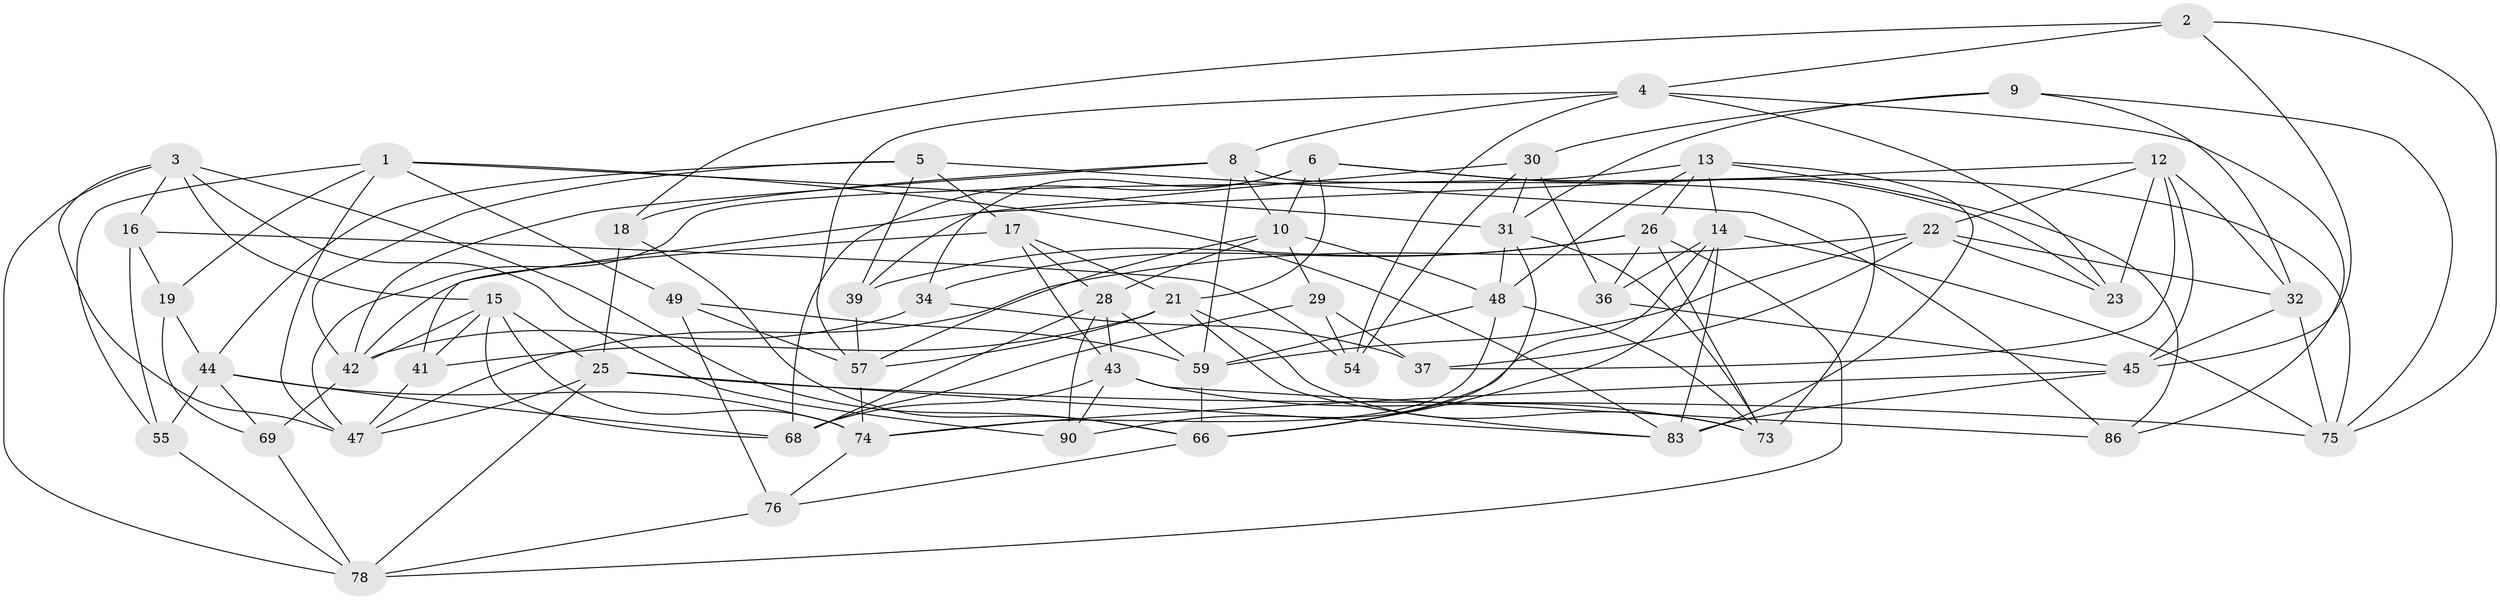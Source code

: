 // original degree distribution, {4: 1.0}
// Generated by graph-tools (version 1.1) at 2025/11/02/27/25 16:11:45]
// undirected, 54 vertices, 141 edges
graph export_dot {
graph [start="1"]
  node [color=gray90,style=filled];
  1 [super="+72"];
  2;
  3 [super="+7"];
  4 [super="+85"];
  5 [super="+46"];
  6 [super="+33"];
  8 [super="+11"];
  9 [super="+63"];
  10 [super="+20"];
  12 [super="+38"];
  13 [super="+40"];
  14 [super="+24"];
  15 [super="+67"];
  16;
  17 [super="+62"];
  18;
  19;
  21 [super="+50"];
  22 [super="+51"];
  23;
  25 [super="+35"];
  26 [super="+27"];
  28 [super="+79"];
  29;
  30 [super="+70"];
  31 [super="+53"];
  32 [super="+60"];
  34;
  36;
  37;
  39;
  41;
  42 [super="+71"];
  43 [super="+64"];
  44 [super="+58"];
  45 [super="+52"];
  47 [super="+77"];
  48 [super="+56"];
  49;
  54;
  55;
  57 [super="+65"];
  59 [super="+61"];
  66 [super="+80"];
  68 [super="+89"];
  69;
  73 [super="+82"];
  74 [super="+88"];
  75 [super="+81"];
  76;
  78 [super="+84"];
  83 [super="+87"];
  86;
  90;
  1 -- 31;
  1 -- 19;
  1 -- 83;
  1 -- 49;
  1 -- 55;
  1 -- 47;
  2 -- 45;
  2 -- 18;
  2 -- 75;
  2 -- 4;
  3 -- 90;
  3 -- 78;
  3 -- 47;
  3 -- 16;
  3 -- 66;
  3 -- 15;
  4 -- 23;
  4 -- 8;
  4 -- 86;
  4 -- 57;
  4 -- 54;
  5 -- 44;
  5 -- 86;
  5 -- 42;
  5 -- 17 [weight=2];
  5 -- 39;
  6 -- 23;
  6 -- 34;
  6 -- 10;
  6 -- 21;
  6 -- 75;
  6 -- 68;
  8 -- 10;
  8 -- 73;
  8 -- 18;
  8 -- 59;
  8 -- 42;
  9 -- 32 [weight=2];
  9 -- 30 [weight=2];
  9 -- 75;
  9 -- 31;
  10 -- 57;
  10 -- 48;
  10 -- 28;
  10 -- 29;
  12 -- 45;
  12 -- 22;
  12 -- 32;
  12 -- 41;
  12 -- 37;
  12 -- 23;
  13 -- 26;
  13 -- 14;
  13 -- 86;
  13 -- 83;
  13 -- 47;
  13 -- 48;
  14 -- 75;
  14 -- 90;
  14 -- 66;
  14 -- 83;
  14 -- 36;
  15 -- 25;
  15 -- 41;
  15 -- 68;
  15 -- 42;
  15 -- 74;
  16 -- 55;
  16 -- 54;
  16 -- 19;
  17 -- 42;
  17 -- 28;
  17 -- 43;
  17 -- 21;
  18 -- 66;
  18 -- 25;
  19 -- 69;
  19 -- 44;
  21 -- 41;
  21 -- 57;
  21 -- 73;
  21 -- 83;
  22 -- 37;
  22 -- 23;
  22 -- 32;
  22 -- 59;
  22 -- 47;
  25 -- 78;
  25 -- 47;
  25 -- 75;
  25 -- 83;
  26 -- 73;
  26 -- 39;
  26 -- 78;
  26 -- 34;
  26 -- 36;
  28 -- 59;
  28 -- 68;
  28 -- 90;
  28 -- 43;
  29 -- 54;
  29 -- 37;
  29 -- 68;
  30 -- 31;
  30 -- 36;
  30 -- 54;
  30 -- 39;
  31 -- 66;
  31 -- 48;
  31 -- 73;
  32 -- 75;
  32 -- 45;
  34 -- 42;
  34 -- 37;
  36 -- 45;
  39 -- 57;
  41 -- 47;
  42 -- 69;
  43 -- 68;
  43 -- 86;
  43 -- 90;
  43 -- 73;
  44 -- 69;
  44 -- 68;
  44 -- 55;
  44 -- 74;
  45 -- 74;
  45 -- 83;
  48 -- 73;
  48 -- 74;
  48 -- 59;
  49 -- 76;
  49 -- 59;
  49 -- 57;
  55 -- 78;
  57 -- 74;
  59 -- 66;
  66 -- 76;
  69 -- 78;
  74 -- 76;
  76 -- 78;
}
